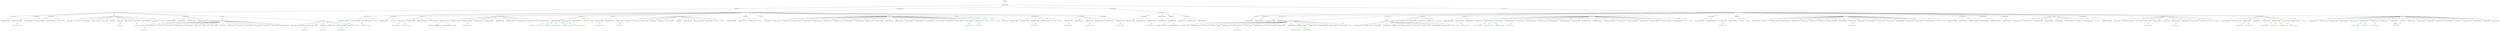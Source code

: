 digraph G {
  node [shape=plaintext]

  n0  [label="Mantodea"]
  n0 -> n1
  n1  [label="Hymenopodidae"]
  n1 -> n326
  n1 -> n209
  n1 -> n192
  n1 -> n2
  n2  [label="Acromantinae"]
  n2 -> n3
  n3  [label="Acromantini"]
  n3 -> n190
  n3 -> n185
  n3 -> n187
  n3 -> n152
  n3 -> n143
  n3 -> n139
  n3 -> n113
  n3 -> n110
  n3 -> n81
  n3 -> n87
  n3 -> n74
  n3 -> n79
  n3 -> n72
  n3 -> n62
  n3 -> n60
  n3 -> n45
  n3 -> n29
  n3 -> n4
  n4  [label="Acromantis"]
  n4 -> n27
  n4 -> n28
  n4 -> n25
  n4 -> n26
  n4 -> n21
  n4 -> n22
  n4 -> n19
  n4 -> n17
  n4 -> n18
  n4 -> n15
  n4 -> n14
  n4 -> n13
  n4 -> n12
  n4 -> n11
  n4 -> n10
  n4 -> n9
  n4 -> n8
  n4 -> n7
  n4 -> n6
  n4 -> n5
  n5  [label="Acromantis australis"]
  n6  [label="Acromantis dyaka"]
  n7  [label="Acromantis elegans"]
  n8  [label="Acromantis formosana"]
  n9  [label="Acromantis gestri"]
  n10  [label="Acromantis grandis"]
  n11  [label="Acromantis hesione"]
  n12  [label="Acromantis indica"]
  n13  [label="Acromantis insularis"]
  n14  [label="Acromantis japonica"]
  n15  [label="Acromantis lilii"]
  n16  [label="Acromantis javana", fontcolor=darkgreen]
  n18 -> n16  [color=darkgreen, fontcolor=darkgreen, label=pp]
  n18 -> n16  [color=darkgreen, fontcolor=darkgreen, label=bas]
  n15 -> n16  [color=darkgreen, fontcolor=darkgreen, label=syn]
  n17  [label="Acromantis luzonica"]
  n18  [label="Acromantis montana"]
  n19  [label="Acromantis moultoni"]
  n20  [label="Acromantis westwoodi", fontcolor=darkgreen]
  n19 -> n20  [color=darkgreen, fontcolor=darkgreen, label=syn]
  n21  [label="Acromantis nicobarica"]
  n22  [label="Acromantis oligoneura"]
  n24  [label="Acromantis formosa", fontcolor=darkgreen]
  n22 -> n24  [color=darkgreen, fontcolor=darkgreen, label=syn]
  n23  [label="Acromantis parvula", fontcolor=darkgreen]
  n22 -> n23  [color=darkgreen, fontcolor=darkgreen, label=syn]
  n25  [label="Acromantis palauana"]
  n26  [label="Acromantis philippina"]
  n27  [label="Acromantis satsumensis"]
  n28  [label="Acromantis siporana"]
  n29  [label="Anasigerpes"]
  n29 -> n44
  n29 -> n43
  n29 -> n40
  n29 -> n34
  n29 -> n33
  n29 -> n35
  n29 -> n31
  n29 -> n32
  n30  [label="Phylloharpax", fontcolor=darkgreen]
  n29 -> n30  [color=darkgreen, fontcolor=darkgreen, label=syn]
  n31  [label="Anasigerpes amieti"]
  n32  [label="Anasigerpes bifasciata"]
  n33  [label="Anasigerpes centralis"]
  n34  [label="Anasigerpes grilloti"]
  n35  [label="Anasigerpes heydeni"]
  n39  [label="Anasigerpes alluaudi", fontcolor=darkgreen]
  n35 -> n39  [color=darkgreen, fontcolor=darkgreen, label=syn]
  n38  [label="Anasigerpes crassipes", fontcolor=darkgreen]
  n35 -> n38  [color=darkgreen, fontcolor=darkgreen, label=syn]
  n37  [label="Anasigerpes modesta", fontcolor=darkgreen]
  n35 -> n37  [color=darkgreen, fontcolor=darkgreen, label=syn]
  n36  [label="Anasigerpes roemeri", fontcolor=darkgreen]
  n35 -> n36  [color=darkgreen, fontcolor=darkgreen, label=syn]
  n40  [label="Anasigerpes nigripes"]
  n42  [label="Anasigerpes coxalis", fontcolor=darkgreen]
  n40 -> n42  [color=darkgreen, fontcolor=darkgreen, label=syn]
  n41  [label="Anasigerpes punctata", fontcolor=darkgreen]
  n40 -> n41  [color=darkgreen, fontcolor=darkgreen, label=syn]
  n43  [label="Anasigerpes trifasciata"]
  n44  [label="Anasigerpes unifasciata"]
  n45  [label="Anaxarcha"]
  n45 -> n57
  n45 -> n58
  n45 -> n59
  n45 -> n53
  n45 -> n55
  n45 -> n56
  n45 -> n49
  n45 -> n51
  n45 -> n52
  n45 -> n48
  n47  [label="Anaxandra", fontcolor=darkgreen]
  n45 -> n47  [color=darkgreen, fontcolor=darkgreen, label=syn]
  n46  [label="Parastatilia", fontcolor=darkgreen]
  n45 -> n46  [color=darkgreen, fontcolor=darkgreen, label=syn]
  n48  [label="Anaxarcha acuta"]
  n49  [label="Anaxarcha graminea"]
  n50  [label="Anaxarcha grammica", fontcolor=darkgreen]
  n49 -> n50  [color=darkgreen, fontcolor=darkgreen, label=syn]
  n51  [label="Anaxarcha hyalina"]
  n52  [label="Anaxarcha intermedia"]
  n53  [label="Anaxarcha limbata"]
  n54  [label="Anaxarcha parallela", fontcolor=darkgreen]
  n53 -> n54  [color=darkgreen, fontcolor=darkgreen, label=syn]
  n55  [label="Anaxarcha pulchella"]
  n56  [label="Anaxarcha pulchra"]
  n57  [label="Anaxarcha sinensis"]
  n58  [label="Anaxarcha tianmushanensis"]
  n59  [label="Anaxarcha zhengi"]
  n60  [label="Anoplosigerpes"]
  n60 -> n61
  n61  [label="Anoplosigerpes tessmanni"]
  n62  [label="Chrysomantis"]
  n62 -> n68
  n62 -> n67
  n62 -> n66
  n62 -> n65
  n62 -> n71
  n62 -> n70
  n62 -> n69
  n62 -> n64
  n63  [label="Uvarovmantis", fontcolor=darkgreen]
  n62 -> n63  [color=darkgreen, fontcolor=darkgreen, label=syn]
  n64  [label="Chrysomantis cachani"]
  n65  [label="Chrysomantis centralis"]
  n66  [label="Chrysomantis cervoides"]
  n67  [label="Chrysomantis congica"]
  n68  [label="Chrysomantis girardi"]
  n69  [label="Chrysomantis royi"]
  n70  [label="Chrysomantis speciosa"]
  n71  [label="Chrysomantis tristis"]
  n72  [label="Citharomantis"]
  n72 -> n73
  n73  [label="Citharomantis falcata"]
  n74  [label="Ephestiasula"]
  n74 -> n76
  n74 -> n75
  n74 -> n78
  n74 -> n77
  n75  [label="Ephestiasula amoena"]
  n76  [label="Ephestiasula intermedia"]
  n77  [label="Ephestiasula pictipes"]
  n78  [label="Ephestiasula woodmasoni"]
  n79  [label="Ephippiomantis"]
  n79 -> n80
  n80  [label="Ephippiomantis ophirensis"]
  n81  [label="Heliomantis"]
  n81 -> n84
  n81 -> n86
  n83  [label="Deiroharpax", fontcolor=darkgreen]
  n81 -> n83  [color=darkgreen, fontcolor=darkgreen, label=syn]
  n82  [label="Paraspilota", fontcolor=darkgreen]
  n81 -> n82  [color=darkgreen, fontcolor=darkgreen, label=syn]
  n84  [label="Heliomantis elegans"]
  n85  [label="Heliomantis viridis", fontcolor=darkgreen]
  n84 -> n85  [color=darkgreen, fontcolor=darkgreen, label=syn]
  n86  [label="Heliomantis latipennis"]
  n87  [label="Hestiasula"]
  n87 -> n106
  n87 -> n108
  n87 -> n107
  n87 -> n109
  n87 -> n98
  n87 -> n97
  n87 -> n100
  n87 -> n99
  n87 -> n102
  n87 -> n101
  n87 -> n104
  n87 -> n103
  n87 -> n91
  n87 -> n92
  n87 -> n90
  n87 -> n95
  n87 -> n96
  n87 -> n93
  n87 -> n94
  n89  [label="Catestiasula", fontcolor=darkgreen]
  n87 -> n89  [color=darkgreen, fontcolor=darkgreen, label=syn]
  n88  [label="Hestias", fontcolor=darkgreen]
  n87 -> n88  [color=darkgreen, fontcolor=darkgreen, label=syn]
  n90  [label="Hestiasula basinigra"]
  n91  [label="Hestiasula brunneriana"]
  n92  [label="Hestiasula castetsi"]
  n93  [label="Hestiasula ceylonica"]
  n94  [label="Hestiasula gyldenstolpei"]
  n95  [label="Hestiasula hoffmanni"]
  n96  [label="Hestiasula inermis"]
  n97  [label="Hestiasula javana"]
  n98  [label="Hestiasula kastneri"]
  n99  [label="Hestiasula major"]
  n100  [label="Hestiasula masoni"]
  n101  [label="Hestiasula moultoni"]
  n102  [label="Hestiasula nigrofemorata"]
  n103  [label="Hestiasula nitida"]
  n104  [label="Hestiasula phyllopus"]
  n105  [label="Hestiasula sarawaca", fontcolor=darkgreen]
  n104 -> n105  [color=darkgreen, fontcolor=darkgreen, label=syn]
  n106  [label="Hestiasula rogenhoferi"]
  n107  [label="Hestiasula seminigra"]
  n108  [label="Hestiasula woodi"]
  n109  [label="Hestiasula zhejiangensis"]
  n110  [label="Metacromantis"]
  n110 -> n112
  n110 -> n111
  n111  [label="Metacromantis nigrofemorata"]
  n112  [label="Metacromantis oxyops"]
  n113  [label="Odontomantis"]
  n113 -> n136
  n113 -> n132
  n113 -> n129
  n113 -> n130
  n113 -> n137
  n113 -> n138
  n113 -> n121
  n113 -> n122
  n113 -> n123
  n113 -> n124
  n113 -> n125
  n113 -> n126
  n113 -> n127
  n113 -> n128
  n113 -> n116
  n113 -> n117
  n113 -> n118
  n113 -> n119
  n113 -> n120
  n115  [label="Antissa", fontcolor=darkgreen]
  n113 -> n115  [color=darkgreen, fontcolor=darkgreen, label=syn]
  n114  [label="Euantissa", fontcolor=darkgreen]
  n113 -> n114  [color=darkgreen, fontcolor=darkgreen, label=syn]
  n116  [label="Odontomantis brachyptera"]
  n117  [label="Odontomantis buhleri"]
  n118  [label="Odontomantis chayuensis"]
  n119  [label="Odontomantis euphrosyne"]
  n120  [label="Odontomantis foveafrons"]
  n121  [label="Odontomantis hainana"]
  n122  [label="Odontomantis laticollis"]
  n123  [label="Odontomantis longipennis"]
  n124  [label="Odontomantis micans"]
  n125  [label="Odontomantis montana"]
  n126  [label="Odontomantis monticola"]
  n127  [label="Odontomantis nigrimarginalis"]
  n128  [label="Odontomantis ornata"]
  n129  [label="Odontomantis parva"]
  n130  [label="Odontomantis planiceps"]
  n131  [label="Odontomantis javana", fontcolor=darkgreen]
  n130 -> n131  [color=darkgreen, fontcolor=darkgreen, label=syn]
  n132  [label="Odontomantis pulchra"]
  n135  [label="Odontomantis caffraria", fontcolor=darkgreen]
  n132 -> n135  [color=darkgreen, fontcolor=darkgreen, label=syn]
  n134  [label="Odontomantis flavicincta", fontcolor=darkgreen]
  n132 -> n134  [color=darkgreen, fontcolor=darkgreen, label=syn]
  n133  [label="Odontomantis marginalis", fontcolor=darkgreen]
  n132 -> n133  [color=darkgreen, fontcolor=darkgreen, label=syn]
  n136  [label="Odontomantis rhyssa"]
  n137  [label="Odontomantis sinensis"]
  n138  [label="Odontomantis xizangensis"]
  n139  [label="Oligomantis"]
  n139 -> n141
  n139 -> n142
  n139 -> n140
  n140  [label="Oligomantis hyalina"]
  n141  [label="Oligomantis mentaweiana"]
  n142  [label="Oligomantis orientalis"]
  n143  [label="Otomantis"]
  n143 -> n150
  n143 -> n149
  n143 -> n148
  n143 -> n146
  n143 -> n145
  n144  [label="Acanthomantis", fontcolor=darkgreen]
  n143 -> n144  [color=darkgreen, fontcolor=darkgreen, label=syn]
  n145  [label="Otomantis aurita"]
  n146  [label="Otomantis capirica"]
  n147  [label="Otomantis xenocentrus", fontcolor=darkgreen]
  n146 -> n147  [color=darkgreen, fontcolor=darkgreen, label=syn]
  n148  [label="Otomantis casaica"]
  n149  [label="Otomantis rendalli"]
  n150  [label="Otomantis scutigera"]
  n151  [label="Otomantis africana", fontcolor=darkgreen]
  n150 -> n151  [color=darkgreen, fontcolor=darkgreen, label=syn]
  n152  [label="Oxypiloidea"]
  n152 -> n164
  n152 -> n153
  n164  [label="Catasigerpes"]
  n164 -> n182
  n164 -> n184
  n164 -> n183
  n164 -> n178
  n164 -> n177
  n164 -> n180
  n164 -> n179
  n164 -> n166
  n164 -> n167
  n164 -> n168
  n164 -> n173
  n164 -> n174
  n164 -> n169
  n164 -> n170
  n164 -> n171
  n164 -> n172
  n165  [label="Sigerpes", fontcolor=darkgreen]
  n164 -> n165  [color=darkgreen, fontcolor=darkgreen, label=syn]
  n166  [label="Oxypiloidea brunnerianus"]
  n167  [label="Oxypiloidea centrafricana"]
  n168  [label="Oxypiloidea congicus"]
  n169  [label="Oxypiloidea erlangeri"]
  n170  [label="Oxypiloidea granulata"]
  n171  [label="Oxypiloidea ivoirensis"]
  n172  [label="Oxypiloidea jeanneli"]
  n173  [label="Oxypiloidea maldesi"]
  n174  [label="Oxypiloidea margarethae"]
  n176  [label="Oxypiloidea camerunensis", fontcolor=darkgreen]
  n174 -> n176  [color=darkgreen, fontcolor=darkgreen, label=syn]
  n175  [label="Oxypiloidea niloticus", fontcolor=darkgreen]
  n174 -> n175  [color=darkgreen, fontcolor=darkgreen, label=syn]
  n177  [label="Oxypiloidea maroccana"]
  n178  [label="Oxypiloidea mortuifolia"]
  n179  [label="Oxypiloidea nigericus"]
  n180  [label="Oxypiloidea occidentalis"]
  n181  [label="Oxypiloidea toganus", fontcolor=darkgreen]
  n180 -> n181  [color=darkgreen, fontcolor=darkgreen, label=syn]
  n182  [label="Oxypiloidea orientalis"]
  n183  [label="Oxypiloidea sinuata"]
  n184  [label="Oxypiloidea subcornuta"]
  n153  [label="Oxypiloidea"]
  n153 -> n161
  n153 -> n162
  n153 -> n163
  n153 -> n160
  n153 -> n159
  n153 -> n158
  n153 -> n157
  n153 -> n156
  n153 -> n155
  n153 -> n154
  n154  [label="Oxypiloidea acuminata"]
  n155  [label="Oxypiloidea angolica"]
  n156  [label="Oxypiloidea carvalhoi"]
  n157  [label="Oxypiloidea dargei"]
  n158  [label="Oxypiloidea denticulata"]
  n159  [label="Oxypiloidea lobata"]
  n160  [label="Oxypiloidea murphyi"]
  n161  [label="Oxypiloidea namibiana"]
  n162  [label="Oxypiloidea tridens"]
  n163  [label="Oxypiloidea zernyi"]
  n185  [label="Parahestiasula"]
  n185 -> n186
  n186  [label="Parahestiasula obscura"]
  n187  [label="Psychomantis"]
  n187 -> n189
  n187 -> n188
  n188  [label="Psychomantis borneensis"]
  n189  [label="Psychomantis malayensis"]
  n190  [label="Rhomantis"]
  n190 -> n191
  n191  [label="Rhomantis moultoni"]
  n192  [label="Epaphroditinae"]
  n192 -> n193
  n193  [label="Phyllocranini"]
  n193 -> n196
  n193 -> n194
  n193 -> n201
  n193 -> n205
  n194  [label="Amphecostephanus"]
  n194 -> n195
  n195  [label="Amphecostephanus rex"]
  n196  [label="Epaphrodita"]
  n196 -> n200
  n196 -> n197
  n196 -> n198
  n197  [label="Epaphrodita lobivertex"]
  n198  [label="Epaphrodita musarum"]
  n199  [label="Epaphrodita dentifrons", fontcolor=darkgreen]
  n198 -> n199  [color=darkgreen, fontcolor=darkgreen, label=syn]
  n200  [label="Epaphrodita undulata"]
  n201  [label="Parablepharis"]
  n201 -> n202
  n202  [label="Parablepharis kuhlii"]
  n202 -> n203
  n202 -> n204
  n203  [label="Parablepharis kuhlii asiatica"]
  n204  [label="Parablepharis kuhlii kuhlii"]
  n205  [label="Phyllocrania"]
  n205 -> n207
  n205 -> n208
  n205 -> n206
  n206  [label="Phyllocrania illudens"]
  n207  [label="Phyllocrania insignis"]
  n208  [label="Phyllocrania paradoxa"]
  n209  [label="Hymenopodinae"]
  n209 -> n210
  n210  [label="Hymenopodini"]
  n210 -> n299
  n210 -> n296
  n210 -> n319
  n210 -> n305
  n210 -> n265
  n210 -> n259
  n210 -> n283
  n210 -> n278
  n210 -> n276
  n210 -> n232
  n210 -> n211
  n210 -> n213
  n210 -> n224
  n210 -> n221
  n211  [label="Attalia"]
  n211 -> n212
  n212  [label="Attalia philbyi"]
  n213  [label="Chlidonoptera"]
  n213 -> n216
  n213 -> n220
  n213 -> n218
  n213 -> n217
  n215  [label="Anabomistria", fontcolor=darkgreen]
  n213 -> n215  [color=darkgreen, fontcolor=darkgreen, label=syn]
  n214  [label="Bomistria", fontcolor=darkgreen]
  n213 -> n214  [color=darkgreen, fontcolor=darkgreen, label=syn]
  n216  [label="Chlidonoptera chopardi"]
  n217  [label="Chlidonoptera lestoni"]
  n218  [label="Chlidonoptera vexillum"]
  n219  [label="Chlidonoptera lunata", fontcolor=darkgreen]
  n218 -> n219  [color=darkgreen, fontcolor=darkgreen, label=syn]
  n220  [label="Chlidonoptera werneri"]
  n221  [label="Chloroharpax"]
  n221 -> n222
  n222  [label="Chloroharpax modesta"]
  n223  [label="Chloroharpax ocellifer", fontcolor=darkgreen]
  n222 -> n223  [color=darkgreen, fontcolor=darkgreen, label=syn]
  n224  [label="Congoharpax"]
  n224 -> n225
  n224 -> n227
  n224 -> n228
  n224 -> n230
  n224 -> n231
  n225  [label="Congoharpax aberrans"]
  n226  [label="Congoharpax lobipes", fontcolor=darkgreen]
  n225 -> n226  [color=darkgreen, fontcolor=darkgreen, label=syn]
  n227  [label="Congoharpax boulardi"]
  n228  [label="Congoharpax brunneri"]
  n229  [label="Congoharpax sumatrana", fontcolor=darkgreen]
  n228 -> n229  [color=darkgreen, fontcolor=darkgreen, label=syn]
  n230  [label="Congoharpax coiffaiti"]
  n231  [label="Congoharpax judithae"]
  n232  [label="Creobroter"]
  n232 -> n258
  n232 -> n257
  n232 -> n242
  n232 -> n241
  n232 -> n244
  n232 -> n243
  n232 -> n246
  n232 -> n245
  n232 -> n248
  n232 -> n247
  n232 -> n250
  n232 -> n249
  n232 -> n252
  n232 -> n251
  n232 -> n254
  n232 -> n253
  n232 -> n256
  n232 -> n255
  n232 -> n236
  n232 -> n237
  n232 -> n239
  n235  [label="Creoboter", fontcolor=darkgreen]
  n232 -> n235  [color=darkgreen, fontcolor=darkgreen, label=syn]
  n234  [label="Creobotra", fontcolor=darkgreen]
  n232 -> n234  [color=darkgreen, fontcolor=darkgreen, label=syn]
  n233  [label="Creobrotra", fontcolor=darkgreen]
  n232 -> n233  [color=darkgreen, fontcolor=darkgreen, label=syn]
  n236  [label="Creobroter apicalis"]
  n237  [label="Creobroter celebensis"]
  n238  [label="Creobroter inornatus", fontcolor=darkgreen]
  n237 -> n238  [color=darkgreen, fontcolor=darkgreen, label=syn]
  n239  [label="Creobroter discifera"]
  n240  [label="Creobroter lobatus", fontcolor=darkgreen]
  n239 -> n240  [color=darkgreen, fontcolor=darkgreen, label=syn]
  n241  [label="Creobroter elongata"]
  n242  [label="Creobroter episcopalis"]
  n243  [label="Creobroter fasciatus"]
  n244  [label="Creobroter fuscoareatus"]
  n245  [label="Creobroter gemmatus"]
  n246  [label="Creobroter granulicollis"]
  n247  [label="Creobroter insolitus"]
  n248  [label="Creobroter jiangxiensis"]
  n249  [label="Creobroter labuanae"]
  n250  [label="Creobroter laevicollis"]
  n251  [label="Creobroter medanus"]
  n252  [label="Creobroter meleagris"]
  n253  [label="Creobroter nebulosa"]
  n254  [label="Creobroter pictipennis"]
  n255  [label="Creobroter signifer"]
  n256  [label="Creobroter sumatranus"]
  n257  [label="Creobroter urbanus"]
  n258  [label="Creobroter vitripennis"]
  n259  [label="Galinthias"]
  n259 -> n262
  n259 -> n264
  n259 -> n260
  n260  [label="Galinthias amoena"]
  n261  [label="Galinthias hyalina", fontcolor=darkgreen]
  n260 -> n261  [color=darkgreen, fontcolor=darkgreen, label=syn]
  n262  [label="Galinthias meruensis"]
  n263  [label="Galinthias usambarica", fontcolor=darkgreen]
  n262 -> n263  [color=darkgreen, fontcolor=darkgreen, label=syn]
  n264  [label="Galinthias occidentalis"]
  n265  [label="Harpagomantis"]
  n265 -> n270
  n265 -> n269
  n265 -> n268
  n267  [label="Australomantis", fontcolor=darkgreen]
  n265 -> n267  [color=darkgreen, fontcolor=darkgreen, label=syn]
  n266  [label="Harpax", fontcolor=darkgreen]
  n265 -> n266  [color=darkgreen, fontcolor=darkgreen, label=syn]
  n268  [label="Harpagomantis discolor"]
  n269  [label="Harpagomantis nana"]
  n270  [label="Harpagomantis tricolor"]
  n275  [label="Harpagomantis cornuta", fontcolor=darkgreen]
  n270 -> n275  [color=darkgreen, fontcolor=darkgreen, label=syn]
  n274  [label="Harpagomantis lobata", fontcolor=darkgreen]
  n270 -> n274  [color=darkgreen, fontcolor=darkgreen, label=syn]
  n273  [label="Harpagomantis paradoxa", fontcolor=darkgreen]
  n270 -> n273  [color=darkgreen, fontcolor=darkgreen, label=syn]
  n272  [label="Harpagomantis quadricornis", fontcolor=darkgreen]
  n270 -> n272  [color=darkgreen, fontcolor=darkgreen, label=syn]
  n271  [label="Harpagomantis spinocula", fontcolor=darkgreen]
  n270 -> n271  [color=darkgreen, fontcolor=darkgreen, label=syn]
  n276  [label="Helvia"]
  n276 -> n277
  n277  [label="Helvia cardinalis"]
  n278  [label="Hymenopus"]
  n278 -> n281
  n278 -> n282
  n278 -> n280
  n279  [label="Hymenopa", fontcolor=darkgreen]
  n278 -> n279  [color=darkgreen, fontcolor=darkgreen, label=syn]
  n280  [label="Hymenopus bicornis"]
  n281  [label="Hymenopus coronatoides"]
  n282  [label="Hymenopus coronatus"]
  n283  [label="Panurgica"]
  n283 -> n295
  n283 -> n294
  n283 -> n293
  n283 -> n292
  n283 -> n291
  n283 -> n290
  n283 -> n289
  n283 -> n286
  n283 -> n287
  n283 -> n288
  n285  [label="Mystipola", fontcolor=darkgreen]
  n283 -> n285  [color=darkgreen, fontcolor=darkgreen, label=syn]
  n284  [label="Propanurgica", fontcolor=darkgreen]
  n283 -> n284  [color=darkgreen, fontcolor=darkgreen, label=syn]
  n286  [label="Panurgica basilewskyi"]
  n287  [label="Panurgica compressicollis"]
  n288  [label="Panurgica duplex"]
  n289  [label="Panurgica feae"]
  n290  [label="Panurgica fratercula"]
  n291  [label="Panurgica fusca"]
  n292  [label="Panurgica langi"]
  n293  [label="Panurgica liberiana"]
  n294  [label="Panurgica mende"]
  n295  [label="Panurgica rehni"]
  n296  [label="Parymenopus"]
  n296 -> n298
  n297  [label="Parhymenopus", fontcolor=darkgreen]
  n296 -> n297  [color=darkgreen, fontcolor=darkgreen, label=syn]
  n298  [label="Parymenopus davisoni"]
  n299  [label="Pseudocreobotra"]
  n299 -> n304
  n299 -> n302
  n299 -> n301
  n300  [label="Theomantis", fontcolor=darkgreen]
  n299 -> n300  [color=darkgreen, fontcolor=darkgreen, label=syn]
  n301  [label="Pseudocreobotra amarae"]
  n302  [label="Pseudocreobotra ocellata"]
  n303  [label="Pseudocreobotra ocellaria", fontcolor=darkgreen]
  n302 -> n303  [color=darkgreen, fontcolor=darkgreen, label=syn]
  n304  [label="Pseudocreobotra wahlbergi"]
  n305  [label="Pseudoharpax"]
  n305 -> n316
  n305 -> n313
  n305 -> n314
  n305 -> n311
  n305 -> n312
  n305 -> n309
  n305 -> n310
  n305 -> n307
  n305 -> n308
  n305 -> n306
  n306  [label="Pseudoharpax abyssinicus"]
  n307  [label="Pseudoharpax beieri"]
  n308  [label="Pseudoharpax crenaticollis"]
  n309  [label="Pseudoharpax dubius"]
  n310  [label="Pseudoharpax erythraeus"]
  n311  [label="Pseudoharpax francoisi"]
  n312  [label="Pseudoharpax nigericus"]
  n313  [label="Pseudoharpax parallelus"]
  n314  [label="Pseudoharpax ugandanus"]
  n315  [label="Pseudoharpax laticollis", fontcolor=darkgreen]
  n314 -> n315  [color=darkgreen, fontcolor=darkgreen, label=syn]
  n316  [label="Pseudoharpax virescens"]
  n316 -> n317
  n316 -> n318
  n317  [label="Pseudoharpax virescens centralis"]
  n318  [label="Pseudoharpax virescens virescens"]
  n319  [label="Theopropus"]
  n319 -> n322
  n319 -> n321
  n319 -> n325
  n319 -> n320
  n320  [label="Theopropus borneensis"]
  n321  [label="Theopropus cattulus"]
  n322  [label="Theopropus elegans"]
  n324  [label="Theopropus flavicans", fontcolor=darkgreen]
  n322 -> n324  [color=darkgreen, fontcolor=darkgreen, label=syn]
  n323  [label="Theopropus praecontatrix", fontcolor=darkgreen]
  n322 -> n323  [color=darkgreen, fontcolor=darkgreen, label=syn]
  n325  [label="Theopropus rubrobrunneus"]
  n326  [label="Oxypilinae"]
  n326 -> n327
  n327  [label="Oxypilini"]
  n327 -> n389
  n327 -> n386
  n327 -> n381
  n327 -> n334
  n327 -> n328
  n327 -> n349
  n328  [label="Ceratomantis"]
  n328 -> n330
  n328 -> n329
  n328 -> n332
  n328 -> n331
  n328 -> n333
  n329  [label="Ceratomantis ghatei"]
  n330  [label="Ceratomantis gigliotosi"]
  n331  [label="Ceratomantis kimberlae"]
  n332  [label="Ceratomantis saussurii"]
  n333  [label="Ceratomantis yunnanensis"]
  n334  [label="Junodia"]
  n334 -> n336
  n334 -> n345
  n334 -> n346
  n334 -> n347
  n334 -> n348
  n334 -> n337
  n334 -> n338
  n334 -> n340
  n334 -> n341
  n334 -> n343
  n334 -> n344
  n335  [label="Euoxypilus", fontcolor=darkgreen]
  n334 -> n335  [color=darkgreen, fontcolor=darkgreen, label=syn]
  n336  [label="Junodia amoena"]
  n337  [label="Junodia beieri"]
  n338  [label="Junodia congica"]
  n339  [label="Junodia maculata", fontcolor=darkgreen]
  n338 -> n339  [color=darkgreen, fontcolor=darkgreen, label=syn]
  n340  [label="Junodia hararensis"]
  n341  [label="Junodia lameyi"]
  n342  [label="Junodia olseni", fontcolor=darkgreen]
  n341 -> n342  [color=darkgreen, fontcolor=darkgreen, label=syn]
  n343  [label="Junodia maternaschulzei"]
  n344  [label="Junodia spinosa"]
  n345  [label="Junodia stiewei"]
  n346  [label="Junodia strigipennis"]
  n347  [label="Junodia vansomereni"]
  n348  [label="Junodia vansoni"]
  n349  [label="Oxypilus"]
  n349 -> n362
  n349 -> n350
  n350  [label="Anoxypilus"]
  n350 -> n361
  n350 -> n356
  n350 -> n355
  n350 -> n353
  n350 -> n360
  n350 -> n358
  n350 -> n352
  n351  [label="Setoxypilus", fontcolor=darkgreen]
  n350 -> n351  [color=darkgreen, fontcolor=darkgreen, label=syn]
  n352  [label="Oxypilus burri"]
  n353  [label="Oxypilus capensis"]
  n354  [label="Mantis nasutus", fontcolor=darkgreen]
  n353 -> n354  [color=darkgreen, fontcolor=darkgreen, label=syn]
  n355  [label="Oxypilus inscriptus"]
  n356  [label="Oxypilus meruensis"]
  n357  [label="Oxypilus nigericus", fontcolor=darkgreen]
  n356 -> n357  [color=darkgreen, fontcolor=darkgreen, label=syn]
  n358  [label="Oxypilus polyacanthus"]
  n359  [label="Oxypilus basilewskyi", fontcolor=darkgreen]
  n358 -> n359  [color=darkgreen, fontcolor=darkgreen, label=syn]
  n360  [label="Oxypilus servillei"]
  n361  [label="Oxypilus transvalensis"]
  n362  [label="Oxypilus"]
  n362 -> n363
  n362 -> n368
  n362 -> n367
  n362 -> n366
  n362 -> n365
  n362 -> n379
  n362 -> n380
  n362 -> n377
  n362 -> n378
  n362 -> n371
  n362 -> n372
  n362 -> n369
  n362 -> n370
  n362 -> n375
  n362 -> n376
  n362 -> n373
  n362 -> n374
  n363  [label="Oxypilus annulatus"]
  n364  [label="Oxypilus distinctus", fontcolor=darkgreen]
  n363 -> n364  [color=darkgreen, fontcolor=darkgreen, label=syn]
  n365  [label="Oxypilus cherlonneixi"]
  n366  [label="Oxypilus descampsi"]
  n367  [label="Oxypilus enei"]
  n368  [label="Oxypilus falcatus"]
  n369  [label="Oxypilus flavicoxa"]
  n370  [label="Oxypilus gillonae"]
  n371  [label="Oxypilus guentheri"]
  n372  [label="Oxypilus hamatus"]
  n373  [label="Oxypilus lamottei"]
  n374  [label="Oxypilus maculifemur"]
  n375  [label="Oxypilus montanus"]
  n376  [label="Oxypilus pallidus"]
  n377  [label="Oxypilus pierrei"]
  n378  [label="Oxypilus raggei"]
  n379  [label="Oxypilus tanzanicus"]
  n380  [label="Oxypilus villiersi"]
  n381  [label="Pachymantis"]
  n381 -> n385
  n381 -> n383
  n381 -> n384
  n382  [label="Echinomastoharpax", fontcolor=darkgreen]
  n381 -> n382  [color=darkgreen, fontcolor=darkgreen, label=syn]
  n383  [label="Pachymantis bicingulata"]
  n384  [label="Pachymantis maculicoxa"]
  n385  [label="Pachymantis piceifemur"]
  n386  [label="Pseudoxypilus"]
  n386 -> n387
  n387  [label="Pseudoxypilus hemerobius"]
  n388  [label="Pseudoxypilus neuroptera", fontcolor=darkgreen]
  n387 -> n388  [color=darkgreen, fontcolor=darkgreen, label=syn]
  n389  [label="Triaenocorypha"]
  n389 -> n390
  n390  [label="Triaenocorypha dohertyi"]
}
